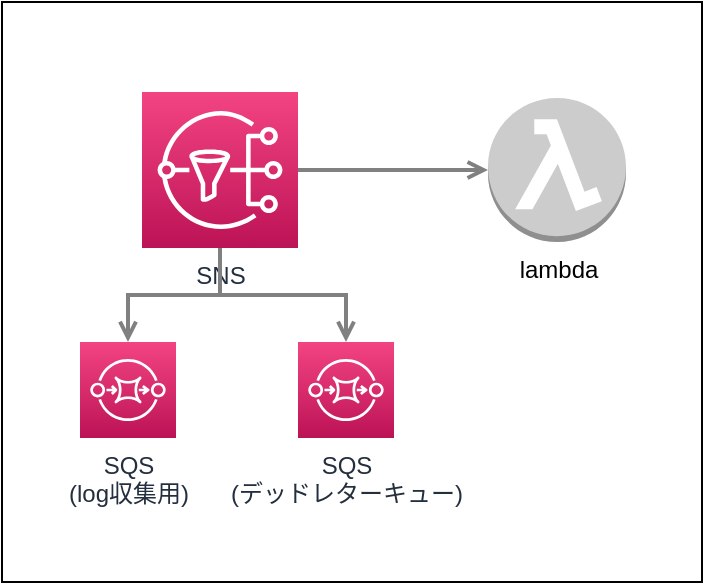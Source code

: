 <mxfile version="12.9.5" type="github"><diagram id="Ht1M8jgEwFfnCIfOTk4-" name="Page-1"><mxGraphModel dx="1024" dy="534" grid="1" gridSize="10" guides="1" tooltips="1" connect="1" arrows="1" fold="1" page="1" pageScale="1" pageWidth="1654" pageHeight="1169" math="0" shadow="0"><root><mxCell id="0"/><mxCell id="1" parent="0"/><mxCell id="o2iwEgvwrb2eAK_YC2HX-1" value="" style="rounded=0;whiteSpace=wrap;html=1;" parent="1" vertex="1"><mxGeometry x="530" y="710" width="350" height="290" as="geometry"/></mxCell><mxCell id="o2iwEgvwrb2eAK_YC2HX-4" value="SQS&lt;br&gt;(デッドレターキュー)" style="outlineConnect=0;fontColor=#232F3E;gradientColor=#F34482;gradientDirection=north;fillColor=#BC1356;strokeColor=#ffffff;dashed=0;verticalLabelPosition=bottom;verticalAlign=top;align=center;html=1;fontSize=12;fontStyle=0;aspect=fixed;shape=mxgraph.aws4.resourceIcon;resIcon=mxgraph.aws4.sqs;" parent="1" vertex="1"><mxGeometry x="678" y="880" width="48" height="48" as="geometry"/></mxCell><mxCell id="o2iwEgvwrb2eAK_YC2HX-5" value="SNS" style="outlineConnect=0;fontColor=#232F3E;gradientColor=#F34482;gradientDirection=north;fillColor=#BC1356;strokeColor=#ffffff;dashed=0;verticalLabelPosition=bottom;verticalAlign=top;align=center;html=1;fontSize=12;fontStyle=0;aspect=fixed;shape=mxgraph.aws4.resourceIcon;resIcon=mxgraph.aws4.sns;" parent="1" vertex="1"><mxGeometry x="600" y="755" width="78" height="78" as="geometry"/></mxCell><mxCell id="o2iwEgvwrb2eAK_YC2HX-6" value="SQS&lt;br&gt;(log収集用)" style="outlineConnect=0;fontColor=#232F3E;gradientColor=#F34482;gradientDirection=north;fillColor=#BC1356;strokeColor=#ffffff;dashed=0;verticalLabelPosition=bottom;verticalAlign=top;align=center;html=1;fontSize=12;fontStyle=0;aspect=fixed;shape=mxgraph.aws4.resourceIcon;resIcon=mxgraph.aws4.sqs;" parent="1" vertex="1"><mxGeometry x="569" y="880" width="48" height="48" as="geometry"/></mxCell><mxCell id="o2iwEgvwrb2eAK_YC2HX-7" style="rounded=0;orthogonalLoop=1;jettySize=auto;html=1;startArrow=none;startFill=0;endArrow=open;endFill=0;strokeWidth=2;strokeColor=#808080;edgeStyle=orthogonalEdgeStyle;" parent="1" source="o2iwEgvwrb2eAK_YC2HX-5" target="o2iwEgvwrb2eAK_YC2HX-6" edge="1"><mxGeometry relative="1" as="geometry"><mxPoint x="649" y="843" as="sourcePoint"/><mxPoint x="712" y="890" as="targetPoint"/></mxGeometry></mxCell><mxCell id="o2iwEgvwrb2eAK_YC2HX-8" style="rounded=0;orthogonalLoop=1;jettySize=auto;html=1;startArrow=none;startFill=0;endArrow=open;endFill=0;strokeWidth=2;strokeColor=#808080;edgeStyle=orthogonalEdgeStyle;" parent="1" source="o2iwEgvwrb2eAK_YC2HX-5" target="o2iwEgvwrb2eAK_YC2HX-4" edge="1"><mxGeometry relative="1" as="geometry"><mxPoint x="649.0" y="843.0" as="sourcePoint"/><mxPoint x="603" y="890" as="targetPoint"/></mxGeometry></mxCell><mxCell id="o2iwEgvwrb2eAK_YC2HX-10" value="lambda" style="outlineConnect=0;dashed=0;verticalLabelPosition=bottom;verticalAlign=top;align=center;html=1;shape=mxgraph.aws3.lambda_function;fillColor=#CCCCCC;gradientColor=none;" parent="1" vertex="1"><mxGeometry x="773" y="758" width="69" height="72" as="geometry"/></mxCell><mxCell id="o2iwEgvwrb2eAK_YC2HX-11" style="rounded=0;orthogonalLoop=1;jettySize=auto;html=1;startArrow=none;startFill=0;endArrow=open;endFill=0;strokeWidth=2;strokeColor=#808080;edgeStyle=orthogonalEdgeStyle;" parent="1" source="o2iwEgvwrb2eAK_YC2HX-5" target="o2iwEgvwrb2eAK_YC2HX-10" edge="1"><mxGeometry relative="1" as="geometry"><mxPoint x="649.0" y="843.0" as="sourcePoint"/><mxPoint x="712" y="890" as="targetPoint"/></mxGeometry></mxCell></root></mxGraphModel></diagram></mxfile>